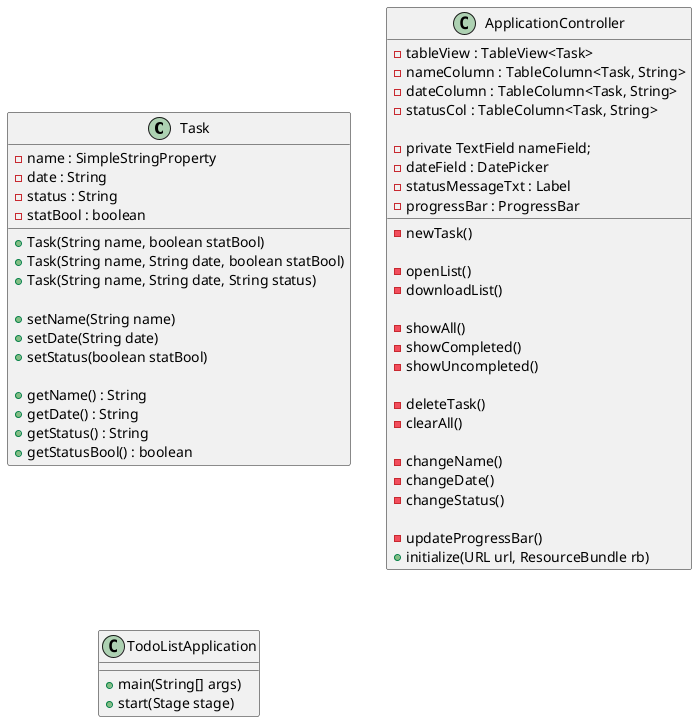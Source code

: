 @startuml

class Task {
'attributes
    - name : SimpleStringProperty
    - date : String
    - status : String
    - statBool : boolean

'methods
    +Task(String name, boolean statBool)
    +Task(String name, String date, boolean statBool)
    +Task(String name, String date, String status)

    +setName(String name)
    +setDate(String date)
    +setStatus(boolean statBool)

    +getName() : String
    +getDate() : String
    +getStatus() : String
    +getStatusBool() : boolean
}

class ApplicationController{
'attributes
    - tableView : TableView<Task>
    - nameColumn : TableColumn<Task, String>
    - dateColumn : TableColumn<Task, String>
    - statusCol : TableColumn<Task, String>

    - private TextField nameField;
    - dateField : DatePicker
    - statusMessageTxt : Label
    - progressBar : ProgressBar

'methods
    -newTask()

    -openList()
    -downloadList()

    -showAll()
    -showCompleted()
    -showUncompleted()

    -deleteTask()
    -clearAll()

    -changeName()
    -changeDate()
    -changeStatus()

    -updateProgressBar()
    +initialize(URL url, ResourceBundle rb)
}

class TodoListApplication{
'methods
    +main(String[] args)
    +start(Stage stage)
}

@enduml